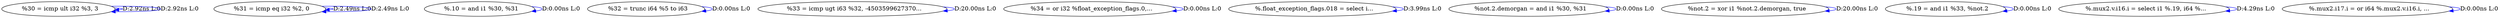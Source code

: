 digraph {
Node0x28f49a0[label="  %30 = icmp ult i32 %3, 3"];
Node0x28f49a0 -> Node0x28f49a0[label="D:2.92ns L:0",color=blue];
Node0x28f49a0 -> Node0x28f49a0[label="D:2.92ns L:0",color=blue];
Node0x28f4a80[label="  %31 = icmp eq i32 %2, 0"];
Node0x28f4a80 -> Node0x28f4a80[label="D:2.49ns L:0",color=blue];
Node0x28f4a80 -> Node0x28f4a80[label="D:2.49ns L:0",color=blue];
Node0x28f4b60[label="  %.10 = and i1 %30, %31"];
Node0x28f4b60 -> Node0x28f4b60[label="D:0.00ns L:0",color=blue];
Node0x28f1e00[label="  %32 = trunc i64 %5 to i63"];
Node0x28f1e00 -> Node0x28f1e00[label="D:0.00ns L:0",color=blue];
Node0x28f1ee0[label="  %33 = icmp ugt i63 %32, -4503599627370..."];
Node0x28f1ee0 -> Node0x28f1ee0[label="D:20.00ns L:0",color=blue];
Node0x28f1fc0[label="  %34 = or i32 %float_exception_flags.0,..."];
Node0x28f1fc0 -> Node0x28f1fc0[label="D:0.00ns L:0",color=blue];
Node0x28f20a0[label="  %.float_exception_flags.018 = select i..."];
Node0x28f20a0 -> Node0x28f20a0[label="D:3.99ns L:0",color=blue];
Node0x28f5450[label="  %not.2.demorgan = and i1 %30, %31"];
Node0x28f5450 -> Node0x28f5450[label="D:0.00ns L:0",color=blue];
Node0x28f5530[label="  %not.2 = xor i1 %not.2.demorgan, true"];
Node0x28f5530 -> Node0x28f5530[label="D:20.00ns L:0",color=blue];
Node0x28f5610[label="  %.19 = and i1 %33, %not.2"];
Node0x28f5610 -> Node0x28f5610[label="D:0.00ns L:0",color=blue];
Node0x28f56f0[label="  %.mux2.v.i16.i = select i1 %.19, i64 %..."];
Node0x28f56f0 -> Node0x28f56f0[label="D:4.29ns L:0",color=blue];
Node0x28f57d0[label="  %.mux2.i17.i = or i64 %.mux2.v.i16.i, ..."];
Node0x28f57d0 -> Node0x28f57d0[label="D:0.00ns L:0",color=blue];
}
